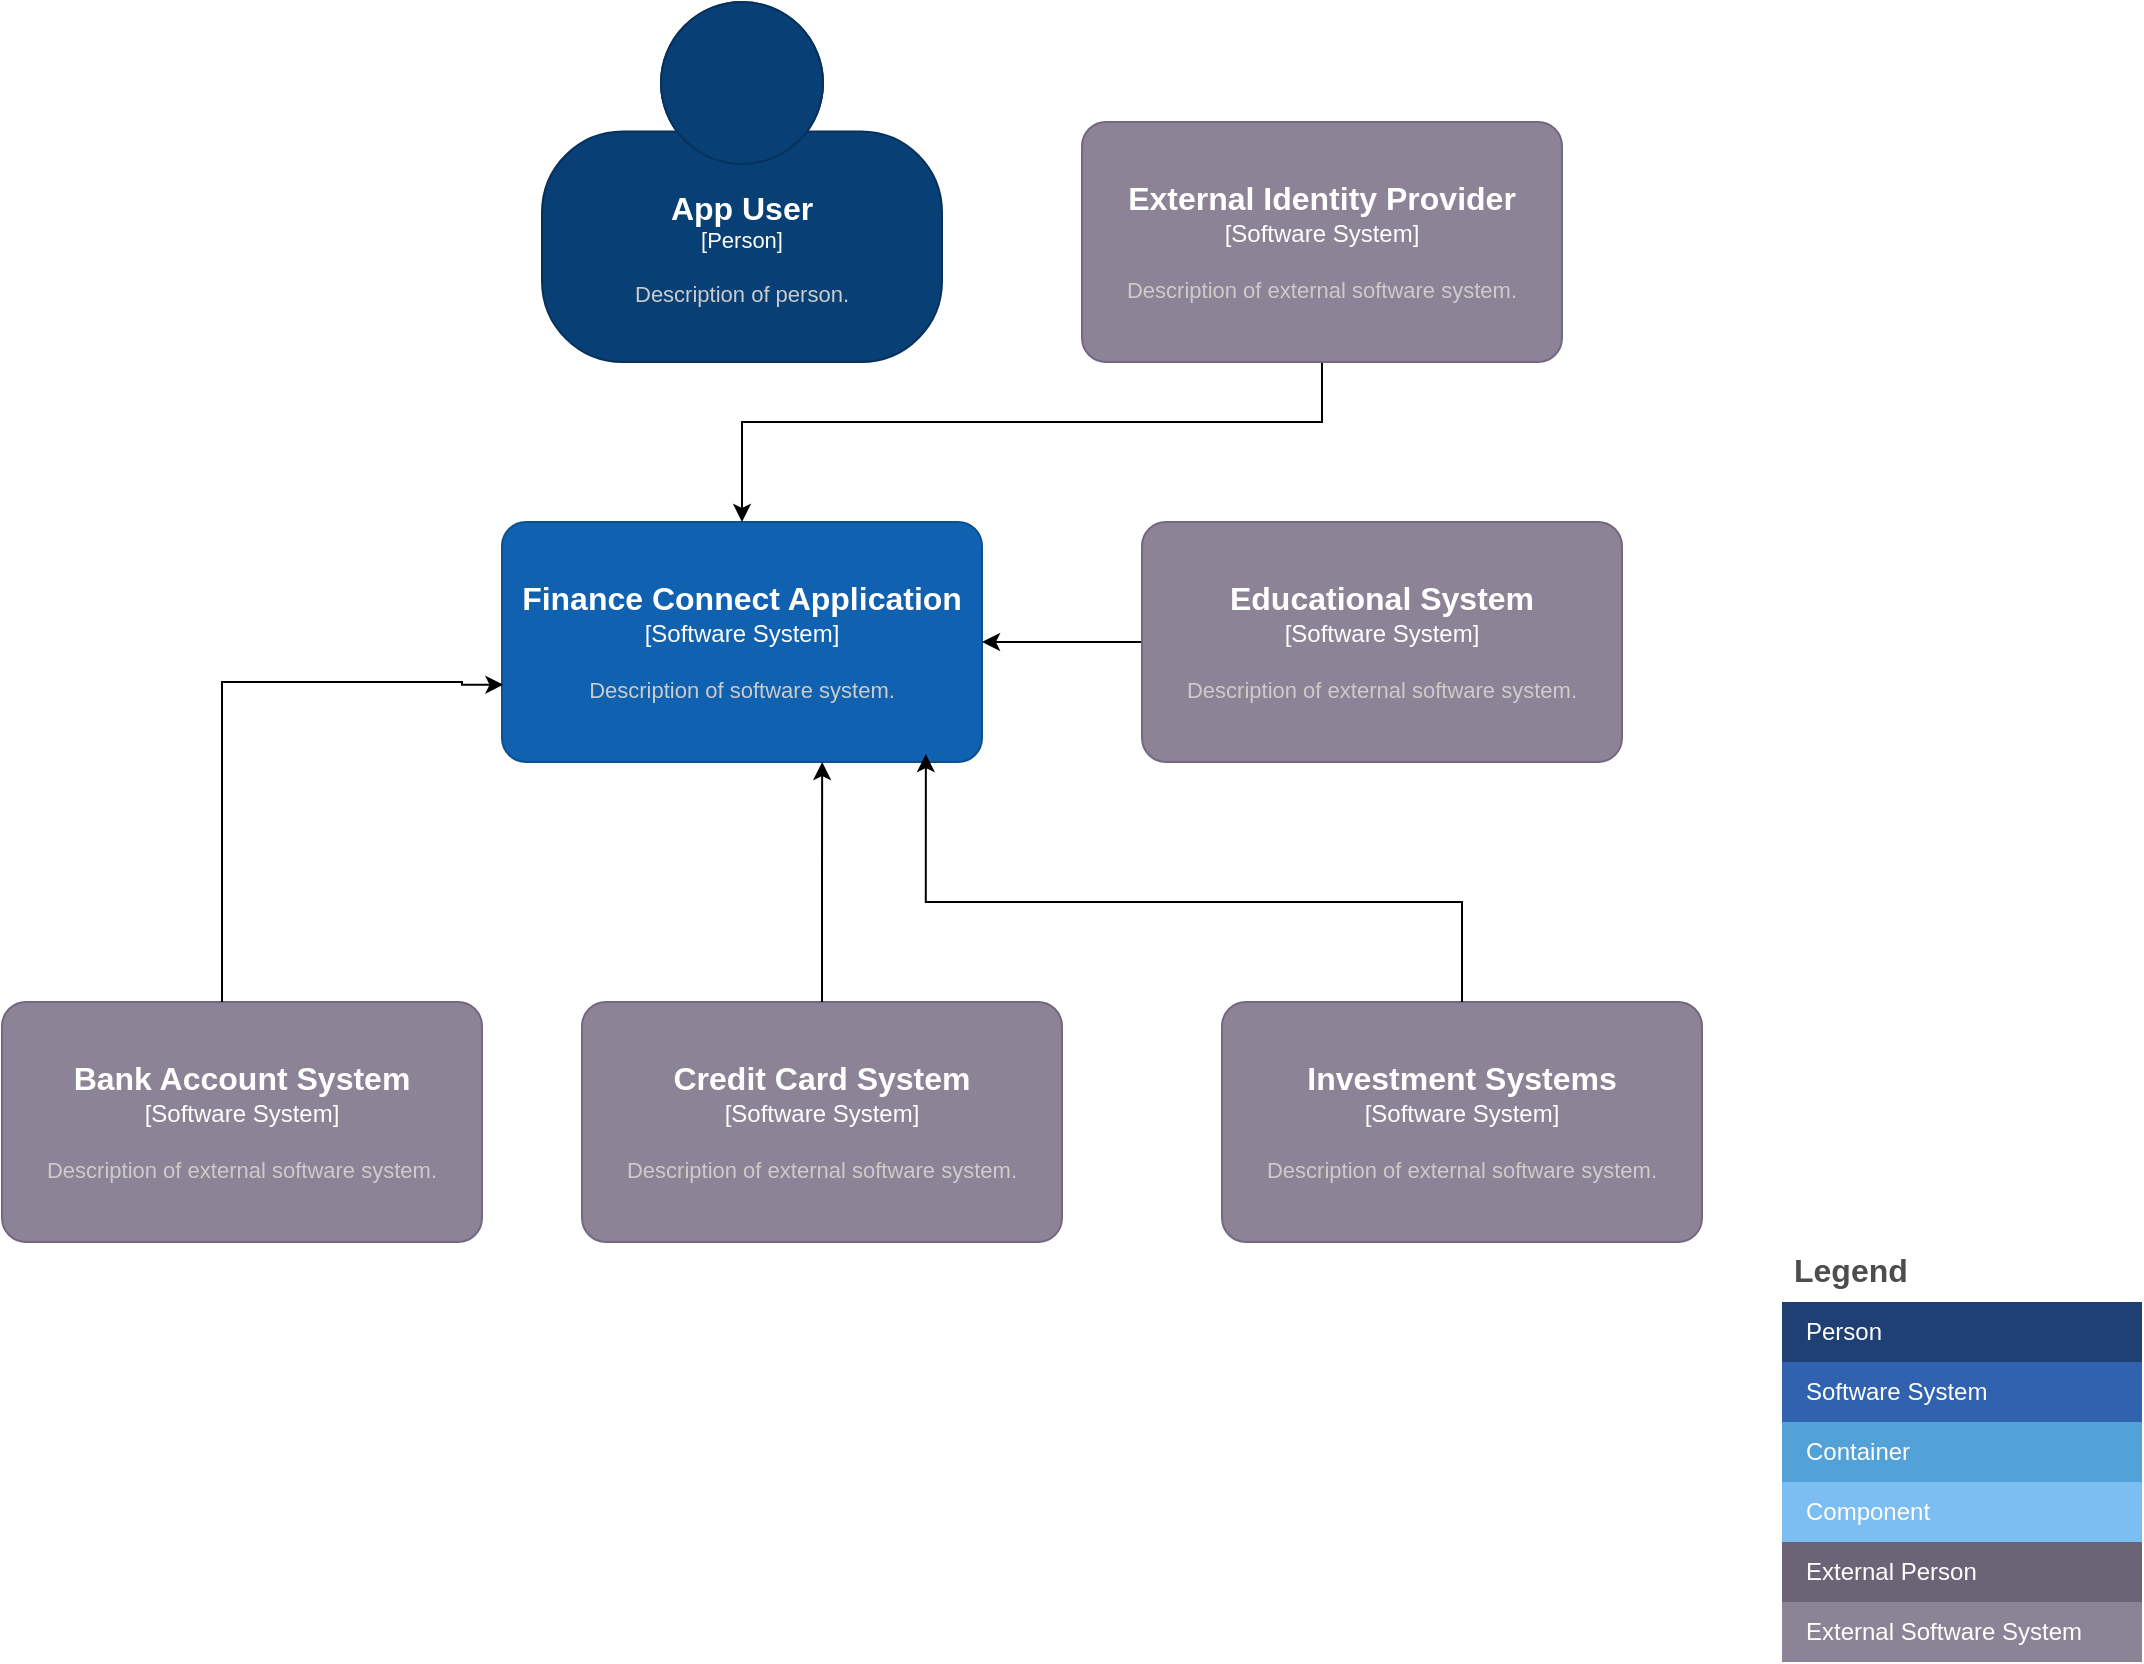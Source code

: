 <mxfile version="24.7.17" pages="4">
  <diagram name="Level-1-Context" id="-VA0L6b3SKNhqA8gMHp_">
    <mxGraphModel dx="2074" dy="1132" grid="1" gridSize="10" guides="1" tooltips="1" connect="1" arrows="1" fold="1" page="1" pageScale="1" pageWidth="1100" pageHeight="850" math="0" shadow="0">
      <root>
        <mxCell id="0" />
        <mxCell id="1" parent="0" />
        <object placeholders="1" c4Name="App User" c4Type="Person" c4Description="Description of person." label="&lt;font style=&quot;font-size: 16px&quot;&gt;&lt;b&gt;%c4Name%&lt;/b&gt;&lt;/font&gt;&lt;div&gt;[%c4Type%]&lt;/div&gt;&lt;br&gt;&lt;div&gt;&lt;font style=&quot;font-size: 11px&quot;&gt;&lt;font color=&quot;#cccccc&quot;&gt;%c4Description%&lt;/font&gt;&lt;/div&gt;" id="l0CQu5_9e8aFkVqGDc4R-1">
          <mxCell style="html=1;fontSize=11;dashed=0;whiteSpace=wrap;fillColor=#083F75;strokeColor=#06315C;fontColor=#ffffff;shape=mxgraph.c4.person2;align=center;metaEdit=1;points=[[0.5,0,0],[1,0.5,0],[1,0.75,0],[0.75,1,0],[0.5,1,0],[0.25,1,0],[0,0.75,0],[0,0.5,0]];resizable=0;" parent="1" vertex="1">
            <mxGeometry x="290" y="10" width="200" height="180" as="geometry" />
          </mxCell>
        </object>
        <object placeholders="1" c4Name="Bank Account System" c4Type="Software System" c4Description="Description of external software system." label="&lt;font style=&quot;font-size: 16px&quot;&gt;&lt;b&gt;%c4Name%&lt;/b&gt;&lt;/font&gt;&lt;div&gt;[%c4Type%]&lt;/div&gt;&lt;br&gt;&lt;div&gt;&lt;font style=&quot;font-size: 11px&quot;&gt;&lt;font color=&quot;#cccccc&quot;&gt;%c4Description%&lt;/font&gt;&lt;/div&gt;" id="l0CQu5_9e8aFkVqGDc4R-2">
          <mxCell style="rounded=1;whiteSpace=wrap;html=1;labelBackgroundColor=none;fillColor=#8C8496;fontColor=#ffffff;align=center;arcSize=10;strokeColor=#736782;metaEdit=1;resizable=0;points=[[0.25,0,0],[0.5,0,0],[0.75,0,0],[1,0.25,0],[1,0.5,0],[1,0.75,0],[0.75,1,0],[0.5,1,0],[0.25,1,0],[0,0.75,0],[0,0.5,0],[0,0.25,0]];" parent="1" vertex="1">
            <mxGeometry x="20" y="510" width="240" height="120" as="geometry" />
          </mxCell>
        </object>
        <object placeholders="1" c4Name="Credit Card System" c4Type="Software System" c4Description="Description of external software system." label="&lt;font style=&quot;font-size: 16px&quot;&gt;&lt;b&gt;%c4Name%&lt;/b&gt;&lt;/font&gt;&lt;div&gt;[%c4Type%]&lt;/div&gt;&lt;br&gt;&lt;div&gt;&lt;font style=&quot;font-size: 11px&quot;&gt;&lt;font color=&quot;#cccccc&quot;&gt;%c4Description%&lt;/font&gt;&lt;/div&gt;" id="l0CQu5_9e8aFkVqGDc4R-3">
          <mxCell style="rounded=1;whiteSpace=wrap;html=1;labelBackgroundColor=none;fillColor=#8C8496;fontColor=#ffffff;align=center;arcSize=10;strokeColor=#736782;metaEdit=1;resizable=0;points=[[0.25,0,0],[0.5,0,0],[0.75,0,0],[1,0.25,0],[1,0.5,0],[1,0.75,0],[0.75,1,0],[0.5,1,0],[0.25,1,0],[0,0.75,0],[0,0.5,0],[0,0.25,0]];" parent="1" vertex="1">
            <mxGeometry x="310" y="510" width="240" height="120" as="geometry" />
          </mxCell>
        </object>
        <object placeholders="1" c4Name="Investment Systems" c4Type="Software System" c4Description="Description of external software system." label="&lt;font style=&quot;font-size: 16px&quot;&gt;&lt;b&gt;%c4Name%&lt;/b&gt;&lt;/font&gt;&lt;div&gt;[%c4Type%]&lt;/div&gt;&lt;br&gt;&lt;div&gt;&lt;font style=&quot;font-size: 11px&quot;&gt;&lt;font color=&quot;#cccccc&quot;&gt;%c4Description%&lt;/font&gt;&lt;/div&gt;" id="l0CQu5_9e8aFkVqGDc4R-4">
          <mxCell style="rounded=1;whiteSpace=wrap;html=1;labelBackgroundColor=none;fillColor=#8C8496;fontColor=#ffffff;align=center;arcSize=10;strokeColor=#736782;metaEdit=1;resizable=0;points=[[0.25,0,0],[0.5,0,0],[0.75,0,0],[1,0.25,0],[1,0.5,0],[1,0.75,0],[0.75,1,0],[0.5,1,0],[0.25,1,0],[0,0.75,0],[0,0.5,0],[0,0.25,0]];" parent="1" vertex="1">
            <mxGeometry x="630" y="510" width="240" height="120" as="geometry" />
          </mxCell>
        </object>
        <object placeholders="1" c4Name="Finance Connect Application" c4Type="Software System" c4Description="Description of software system." label="&lt;font style=&quot;font-size: 16px&quot;&gt;&lt;b&gt;%c4Name%&lt;/b&gt;&lt;/font&gt;&lt;div&gt;[%c4Type%]&lt;/div&gt;&lt;br&gt;&lt;div&gt;&lt;font style=&quot;font-size: 11px&quot;&gt;&lt;font color=&quot;#cccccc&quot;&gt;%c4Description%&lt;/font&gt;&lt;/div&gt;" id="l0CQu5_9e8aFkVqGDc4R-5">
          <mxCell style="rounded=1;whiteSpace=wrap;html=1;labelBackgroundColor=none;fillColor=#1061B0;fontColor=#ffffff;align=center;arcSize=10;strokeColor=#0D5091;metaEdit=1;resizable=0;points=[[0.25,0,0],[0.5,0,0],[0.75,0,0],[1,0.25,0],[1,0.5,0],[1,0.75,0],[0.75,1,0],[0.5,1,0],[0.25,1,0],[0,0.75,0],[0,0.5,0],[0,0.25,0]];" parent="1" vertex="1">
            <mxGeometry x="270" y="270" width="240" height="120" as="geometry" />
          </mxCell>
        </object>
        <mxCell id="l0CQu5_9e8aFkVqGDc4R-6" style="edgeStyle=orthogonalEdgeStyle;rounded=0;orthogonalLoop=1;jettySize=auto;html=1;" parent="1" source="l0CQu5_9e8aFkVqGDc4R-7" target="l0CQu5_9e8aFkVqGDc4R-5" edge="1">
          <mxGeometry relative="1" as="geometry" />
        </mxCell>
        <object placeholders="1" c4Name="Educational System" c4Type="Software System" c4Description="Description of external software system." label="&lt;font style=&quot;font-size: 16px&quot;&gt;&lt;b&gt;%c4Name%&lt;/b&gt;&lt;/font&gt;&lt;div&gt;[%c4Type%]&lt;/div&gt;&lt;br&gt;&lt;div&gt;&lt;font style=&quot;font-size: 11px&quot;&gt;&lt;font color=&quot;#cccccc&quot;&gt;%c4Description%&lt;/font&gt;&lt;/div&gt;" id="l0CQu5_9e8aFkVqGDc4R-7">
          <mxCell style="rounded=1;whiteSpace=wrap;html=1;labelBackgroundColor=none;fillColor=#8C8496;fontColor=#ffffff;align=center;arcSize=10;strokeColor=#736782;metaEdit=1;resizable=0;points=[[0.25,0,0],[0.5,0,0],[0.75,0,0],[1,0.25,0],[1,0.5,0],[1,0.75,0],[0.75,1,0],[0.5,1,0],[0.25,1,0],[0,0.75,0],[0,0.5,0],[0,0.25,0]];" parent="1" vertex="1">
            <mxGeometry x="590" y="270" width="240" height="120" as="geometry" />
          </mxCell>
        </object>
        <mxCell id="l0CQu5_9e8aFkVqGDc4R-8" style="edgeStyle=orthogonalEdgeStyle;rounded=0;orthogonalLoop=1;jettySize=auto;html=1;entryX=0.667;entryY=1;entryDx=0;entryDy=0;entryPerimeter=0;" parent="1" source="l0CQu5_9e8aFkVqGDc4R-3" target="l0CQu5_9e8aFkVqGDc4R-5" edge="1">
          <mxGeometry relative="1" as="geometry" />
        </mxCell>
        <mxCell id="l0CQu5_9e8aFkVqGDc4R-9" style="edgeStyle=orthogonalEdgeStyle;rounded=0;orthogonalLoop=1;jettySize=auto;html=1;entryX=0.883;entryY=0.967;entryDx=0;entryDy=0;entryPerimeter=0;" parent="1" source="l0CQu5_9e8aFkVqGDc4R-4" target="l0CQu5_9e8aFkVqGDc4R-5" edge="1">
          <mxGeometry relative="1" as="geometry">
            <Array as="points">
              <mxPoint x="750" y="460" />
              <mxPoint x="482" y="460" />
            </Array>
          </mxGeometry>
        </mxCell>
        <mxCell id="l0CQu5_9e8aFkVqGDc4R-10" style="edgeStyle=orthogonalEdgeStyle;rounded=0;orthogonalLoop=1;jettySize=auto;html=1;entryX=0.003;entryY=0.678;entryDx=0;entryDy=0;entryPerimeter=0;" parent="1" source="l0CQu5_9e8aFkVqGDc4R-2" target="l0CQu5_9e8aFkVqGDc4R-5" edge="1">
          <mxGeometry relative="1" as="geometry">
            <Array as="points">
              <mxPoint x="130" y="350" />
              <mxPoint x="250" y="350" />
              <mxPoint x="250" y="351" />
            </Array>
          </mxGeometry>
        </mxCell>
        <mxCell id="Kafms1assQRJc9bKSkaW-1" value="Legend" style="shape=table;startSize=30;container=1;collapsible=0;childLayout=tableLayout;fontSize=16;align=left;verticalAlign=top;fillColor=none;strokeColor=none;fontColor=#4D4D4D;fontStyle=1;spacingLeft=6;spacing=0;resizable=0;" parent="1" vertex="1">
          <mxGeometry x="910" y="630" width="180" height="210" as="geometry" />
        </mxCell>
        <mxCell id="Kafms1assQRJc9bKSkaW-2" value="" style="shape=tableRow;horizontal=0;startSize=0;swimlaneHead=0;swimlaneBody=0;strokeColor=inherit;top=0;left=0;bottom=0;right=0;collapsible=0;dropTarget=0;fillColor=none;points=[[0,0.5],[1,0.5]];portConstraint=eastwest;fontSize=12;" parent="Kafms1assQRJc9bKSkaW-1" vertex="1">
          <mxGeometry y="30" width="180" height="30" as="geometry" />
        </mxCell>
        <mxCell id="Kafms1assQRJc9bKSkaW-3" value="Person" style="shape=partialRectangle;html=1;whiteSpace=wrap;connectable=0;strokeColor=inherit;overflow=hidden;fillColor=#1E4074;top=0;left=0;bottom=0;right=0;pointerEvents=1;fontSize=12;align=left;fontColor=#FFFFFF;gradientColor=none;spacingLeft=10;spacingRight=4;" parent="Kafms1assQRJc9bKSkaW-2" vertex="1">
          <mxGeometry width="180" height="30" as="geometry">
            <mxRectangle width="180" height="30" as="alternateBounds" />
          </mxGeometry>
        </mxCell>
        <mxCell id="Kafms1assQRJc9bKSkaW-4" value="" style="shape=tableRow;horizontal=0;startSize=0;swimlaneHead=0;swimlaneBody=0;strokeColor=inherit;top=0;left=0;bottom=0;right=0;collapsible=0;dropTarget=0;fillColor=none;points=[[0,0.5],[1,0.5]];portConstraint=eastwest;fontSize=12;" parent="Kafms1assQRJc9bKSkaW-1" vertex="1">
          <mxGeometry y="60" width="180" height="30" as="geometry" />
        </mxCell>
        <mxCell id="Kafms1assQRJc9bKSkaW-5" value="Software System" style="shape=partialRectangle;html=1;whiteSpace=wrap;connectable=0;strokeColor=inherit;overflow=hidden;fillColor=#3162AF;top=0;left=0;bottom=0;right=0;pointerEvents=1;fontSize=12;align=left;fontColor=#FFFFFF;gradientColor=none;spacingLeft=10;spacingRight=4;" parent="Kafms1assQRJc9bKSkaW-4" vertex="1">
          <mxGeometry width="180" height="30" as="geometry">
            <mxRectangle width="180" height="30" as="alternateBounds" />
          </mxGeometry>
        </mxCell>
        <mxCell id="Kafms1assQRJc9bKSkaW-6" value="" style="shape=tableRow;horizontal=0;startSize=0;swimlaneHead=0;swimlaneBody=0;strokeColor=inherit;top=0;left=0;bottom=0;right=0;collapsible=0;dropTarget=0;fillColor=none;points=[[0,0.5],[1,0.5]];portConstraint=eastwest;fontSize=12;" parent="Kafms1assQRJc9bKSkaW-1" vertex="1">
          <mxGeometry y="90" width="180" height="30" as="geometry" />
        </mxCell>
        <mxCell id="Kafms1assQRJc9bKSkaW-7" value="Container" style="shape=partialRectangle;html=1;whiteSpace=wrap;connectable=0;strokeColor=inherit;overflow=hidden;fillColor=#52a2d8;top=0;left=0;bottom=0;right=0;pointerEvents=1;fontSize=12;align=left;fontColor=#FFFFFF;gradientColor=none;spacingLeft=10;spacingRight=4;" parent="Kafms1assQRJc9bKSkaW-6" vertex="1">
          <mxGeometry width="180" height="30" as="geometry">
            <mxRectangle width="180" height="30" as="alternateBounds" />
          </mxGeometry>
        </mxCell>
        <mxCell id="Kafms1assQRJc9bKSkaW-8" value="" style="shape=tableRow;horizontal=0;startSize=0;swimlaneHead=0;swimlaneBody=0;strokeColor=inherit;top=0;left=0;bottom=0;right=0;collapsible=0;dropTarget=0;fillColor=none;points=[[0,0.5],[1,0.5]];portConstraint=eastwest;fontSize=12;" parent="Kafms1assQRJc9bKSkaW-1" vertex="1">
          <mxGeometry y="120" width="180" height="30" as="geometry" />
        </mxCell>
        <mxCell id="Kafms1assQRJc9bKSkaW-9" value="Component" style="shape=partialRectangle;html=1;whiteSpace=wrap;connectable=0;strokeColor=inherit;overflow=hidden;fillColor=#7dbef2;top=0;left=0;bottom=0;right=0;pointerEvents=1;fontSize=12;align=left;fontColor=#FFFFFF;gradientColor=none;spacingLeft=10;spacingRight=4;" parent="Kafms1assQRJc9bKSkaW-8" vertex="1">
          <mxGeometry width="180" height="30" as="geometry">
            <mxRectangle width="180" height="30" as="alternateBounds" />
          </mxGeometry>
        </mxCell>
        <mxCell id="Kafms1assQRJc9bKSkaW-10" value="" style="shape=tableRow;horizontal=0;startSize=0;swimlaneHead=0;swimlaneBody=0;strokeColor=inherit;top=0;left=0;bottom=0;right=0;collapsible=0;dropTarget=0;fillColor=none;points=[[0,0.5],[1,0.5]];portConstraint=eastwest;fontSize=12;" parent="Kafms1assQRJc9bKSkaW-1" vertex="1">
          <mxGeometry y="150" width="180" height="30" as="geometry" />
        </mxCell>
        <mxCell id="Kafms1assQRJc9bKSkaW-11" value="External Person" style="shape=partialRectangle;html=1;whiteSpace=wrap;connectable=0;strokeColor=inherit;overflow=hidden;fillColor=#6b6477;top=0;left=0;bottom=0;right=0;pointerEvents=1;fontSize=12;align=left;fontColor=#FFFFFF;gradientColor=none;spacingLeft=10;spacingRight=4;" parent="Kafms1assQRJc9bKSkaW-10" vertex="1">
          <mxGeometry width="180" height="30" as="geometry">
            <mxRectangle width="180" height="30" as="alternateBounds" />
          </mxGeometry>
        </mxCell>
        <mxCell id="Kafms1assQRJc9bKSkaW-12" value="" style="shape=tableRow;horizontal=0;startSize=0;swimlaneHead=0;swimlaneBody=0;strokeColor=inherit;top=0;left=0;bottom=0;right=0;collapsible=0;dropTarget=0;fillColor=none;points=[[0,0.5],[1,0.5]];portConstraint=eastwest;fontSize=12;" parent="Kafms1assQRJc9bKSkaW-1" vertex="1">
          <mxGeometry y="180" width="180" height="30" as="geometry" />
        </mxCell>
        <mxCell id="Kafms1assQRJc9bKSkaW-13" value="External Software System" style="shape=partialRectangle;html=1;whiteSpace=wrap;connectable=0;strokeColor=inherit;overflow=hidden;fillColor=#8b8496;top=0;left=0;bottom=0;right=0;pointerEvents=1;fontSize=12;align=left;fontColor=#FFFFFF;gradientColor=none;spacingLeft=10;spacingRight=4;" parent="Kafms1assQRJc9bKSkaW-12" vertex="1">
          <mxGeometry width="180" height="30" as="geometry">
            <mxRectangle width="180" height="30" as="alternateBounds" />
          </mxGeometry>
        </mxCell>
        <mxCell id="B2QO8GNUNJ8kbI-hJokk-2" style="edgeStyle=orthogonalEdgeStyle;rounded=0;orthogonalLoop=1;jettySize=auto;html=1;" parent="1" source="B2QO8GNUNJ8kbI-hJokk-1" target="l0CQu5_9e8aFkVqGDc4R-5" edge="1">
          <mxGeometry relative="1" as="geometry">
            <Array as="points">
              <mxPoint x="680" y="220" />
              <mxPoint x="390" y="220" />
            </Array>
          </mxGeometry>
        </mxCell>
        <object placeholders="1" c4Name="External Identity Provider" c4Type="Software System" c4Description="Description of external software system." label="&lt;font style=&quot;font-size: 16px&quot;&gt;&lt;b&gt;%c4Name%&lt;/b&gt;&lt;/font&gt;&lt;div&gt;[%c4Type%]&lt;/div&gt;&lt;br&gt;&lt;div&gt;&lt;font style=&quot;font-size: 11px&quot;&gt;&lt;font color=&quot;#cccccc&quot;&gt;%c4Description%&lt;/font&gt;&lt;/div&gt;" id="B2QO8GNUNJ8kbI-hJokk-1">
          <mxCell style="rounded=1;whiteSpace=wrap;html=1;labelBackgroundColor=none;fillColor=#8C8496;fontColor=#ffffff;align=center;arcSize=10;strokeColor=#736782;metaEdit=1;resizable=0;points=[[0.25,0,0],[0.5,0,0],[0.75,0,0],[1,0.25,0],[1,0.5,0],[1,0.75,0],[0.75,1,0],[0.5,1,0],[0.25,1,0],[0,0.75,0],[0,0.5,0],[0,0.25,0]];" parent="1" vertex="1">
            <mxGeometry x="560" y="70" width="240" height="120" as="geometry" />
          </mxCell>
        </object>
      </root>
    </mxGraphModel>
  </diagram>
  <diagram name="Level 2 - Container" id="XGc4w30glc246k41ZtcZ">
    <mxGraphModel dx="2074" dy="1982" grid="1" gridSize="10" guides="1" tooltips="1" connect="1" arrows="1" fold="1" page="1" pageScale="1" pageWidth="1100" pageHeight="850" math="0" shadow="0">
      <root>
        <mxCell id="0" />
        <mxCell id="1" parent="0" />
        <object placeholders="1" c4Name="App User" c4Type="Person" c4Description="Description of person." label="&lt;font style=&quot;font-size: 16px&quot;&gt;&lt;b&gt;%c4Name%&lt;/b&gt;&lt;/font&gt;&lt;div&gt;[%c4Type%]&lt;/div&gt;&lt;br&gt;&lt;div&gt;&lt;font style=&quot;font-size: 11px&quot;&gt;&lt;font color=&quot;#cccccc&quot;&gt;%c4Description%&lt;/font&gt;&lt;/div&gt;" id="Jr9xIbGBfe27fNFSanPD-1">
          <mxCell style="html=1;fontSize=11;dashed=0;whiteSpace=wrap;fillColor=#083F75;strokeColor=#06315C;fontColor=#ffffff;shape=mxgraph.c4.person2;align=center;metaEdit=1;points=[[0.5,0,0],[1,0.5,0],[1,0.75,0],[0.75,1,0],[0.5,1,0],[0.25,1,0],[0,0.75,0],[0,0.5,0]];resizable=0;" parent="1" vertex="1">
            <mxGeometry x="370" y="-410" width="200" height="180" as="geometry" />
          </mxCell>
        </object>
        <object placeholders="1" c4Name="Bank Account System" c4Type="Software System" c4Description="Description of external software system." label="&lt;font style=&quot;font-size: 16px&quot;&gt;&lt;b&gt;%c4Name%&lt;/b&gt;&lt;/font&gt;&lt;div&gt;[%c4Type%]&lt;/div&gt;&lt;br&gt;&lt;div&gt;&lt;font style=&quot;font-size: 11px&quot;&gt;&lt;font color=&quot;#cccccc&quot;&gt;%c4Description%&lt;/font&gt;&lt;/div&gt;" id="Jr9xIbGBfe27fNFSanPD-2">
          <mxCell style="rounded=1;whiteSpace=wrap;html=1;labelBackgroundColor=none;fillColor=#8C8496;fontColor=#ffffff;align=center;arcSize=10;strokeColor=#736782;metaEdit=1;resizable=0;points=[[0.25,0,0],[0.5,0,0],[0.75,0,0],[1,0.25,0],[1,0.5,0],[1,0.75,0],[0.75,1,0],[0.5,1,0],[0.25,1,0],[0,0.75,0],[0,0.5,0],[0,0.25,0]];" parent="1" vertex="1">
            <mxGeometry x="50" y="1020" width="240" height="120" as="geometry" />
          </mxCell>
        </object>
        <object placeholders="1" c4Name="Credit Card System" c4Type="Software System" c4Description="Description of external software system." label="&lt;font style=&quot;font-size: 16px&quot;&gt;&lt;b&gt;%c4Name%&lt;/b&gt;&lt;/font&gt;&lt;div&gt;[%c4Type%]&lt;/div&gt;&lt;br&gt;&lt;div&gt;&lt;font style=&quot;font-size: 11px&quot;&gt;&lt;font color=&quot;#cccccc&quot;&gt;%c4Description%&lt;/font&gt;&lt;/div&gt;" id="Jr9xIbGBfe27fNFSanPD-3">
          <mxCell style="rounded=1;whiteSpace=wrap;html=1;labelBackgroundColor=none;fillColor=#8C8496;fontColor=#ffffff;align=center;arcSize=10;strokeColor=#736782;metaEdit=1;resizable=0;points=[[0.25,0,0],[0.5,0,0],[0.75,0,0],[1,0.25,0],[1,0.5,0],[1,0.75,0],[0.75,1,0],[0.5,1,0],[0.25,1,0],[0,0.75,0],[0,0.5,0],[0,0.25,0]];" parent="1" vertex="1">
            <mxGeometry x="420" y="1020" width="240" height="120" as="geometry" />
          </mxCell>
        </object>
        <object placeholders="1" c4Name="Investment Systems" c4Type="Software System" c4Description="Description of external software system." label="&lt;font style=&quot;font-size: 16px&quot;&gt;&lt;b&gt;%c4Name%&lt;/b&gt;&lt;/font&gt;&lt;div&gt;[%c4Type%]&lt;/div&gt;&lt;br&gt;&lt;div&gt;&lt;font style=&quot;font-size: 11px&quot;&gt;&lt;font color=&quot;#cccccc&quot;&gt;%c4Description%&lt;/font&gt;&lt;/div&gt;" id="Jr9xIbGBfe27fNFSanPD-4">
          <mxCell style="rounded=1;whiteSpace=wrap;html=1;labelBackgroundColor=none;fillColor=#8C8496;fontColor=#ffffff;align=center;arcSize=10;strokeColor=#736782;metaEdit=1;resizable=0;points=[[0.25,0,0],[0.5,0,0],[0.75,0,0],[1,0.25,0],[1,0.5,0],[1,0.75,0],[0.75,1,0],[0.5,1,0],[0.25,1,0],[0,0.75,0],[0,0.5,0],[0,0.25,0]];" parent="1" vertex="1">
            <mxGeometry x="720" y="1010" width="240" height="120" as="geometry" />
          </mxCell>
        </object>
        <mxCell id="Jr9xIbGBfe27fNFSanPD-6" style="edgeStyle=orthogonalEdgeStyle;rounded=0;orthogonalLoop=1;jettySize=auto;html=1;" parent="1" source="Jr9xIbGBfe27fNFSanPD-2" target="uzPHuEORSxnFyaT1sqJa-2" edge="1">
          <mxGeometry relative="1" as="geometry">
            <Array as="points">
              <mxPoint x="170" y="970" />
              <mxPoint x="40" y="970" />
              <mxPoint x="40" y="125" />
            </Array>
            <mxPoint x="340" y="810" as="targetPoint" />
          </mxGeometry>
        </mxCell>
        <mxCell id="cCE_CywckwNHfNZJPCW_-4" style="edgeStyle=orthogonalEdgeStyle;rounded=0;orthogonalLoop=1;jettySize=auto;html=1;" parent="1" source="Jr9xIbGBfe27fNFSanPD-7" target="3At05utuR8dSndY3iQuO-3" edge="1">
          <mxGeometry relative="1" as="geometry">
            <Array as="points">
              <mxPoint x="1220" y="580" />
              <mxPoint x="1220" y="580" />
            </Array>
          </mxGeometry>
        </mxCell>
        <object placeholders="1" c4Name="External Content Provider" c4Type="Software System" c4Description="Description of external software system." label="&lt;font style=&quot;font-size: 16px&quot;&gt;&lt;b&gt;%c4Name%&lt;/b&gt;&lt;/font&gt;&lt;div&gt;[%c4Type%]&lt;/div&gt;&lt;br&gt;&lt;div&gt;&lt;font style=&quot;font-size: 11px&quot;&gt;&lt;font color=&quot;#cccccc&quot;&gt;%c4Description%&lt;/font&gt;&lt;/div&gt;" id="Jr9xIbGBfe27fNFSanPD-7">
          <mxCell style="rounded=1;whiteSpace=wrap;html=1;labelBackgroundColor=none;fillColor=#8C8496;fontColor=#ffffff;align=center;arcSize=10;strokeColor=#736782;metaEdit=1;resizable=0;points=[[0.25,0,0],[0.5,0,0],[0.75,0,0],[1,0.25,0],[1,0.5,0],[1,0.75,0],[0.75,1,0],[0.5,1,0],[0.25,1,0],[0,0.75,0],[0,0.5,0],[0,0.25,0]];" parent="1" vertex="1">
            <mxGeometry x="1250" y="540" width="240" height="120" as="geometry" />
          </mxCell>
        </object>
        <object placeholders="1" c4Name="Finance Connect App" c4Type="SystemScopeBoundary" c4Application="Context" label="&lt;font style=&quot;font-size: 16px&quot;&gt;&lt;b&gt;&lt;div style=&quot;text-align: left&quot;&gt;%c4Name%&lt;/div&gt;&lt;/b&gt;&lt;/font&gt;&lt;div style=&quot;text-align: left&quot;&gt;[%c4Application%]&lt;/div&gt;" id="Jr9xIbGBfe27fNFSanPD-9">
          <mxCell style="rounded=1;fontSize=11;whiteSpace=wrap;html=1;dashed=1;arcSize=20;fillColor=none;strokeColor=#666666;fontColor=#333333;labelBackgroundColor=none;align=left;verticalAlign=bottom;labelBorderColor=none;spacingTop=0;spacing=10;dashPattern=8 4;metaEdit=1;rotatable=0;perimeter=rectanglePerimeter;noLabel=0;labelPadding=0;allowArrows=0;connectable=0;expand=0;recursiveResize=0;editable=1;pointerEvents=0;absoluteArcSize=1;points=[[0.25,0,0],[0.5,0,0],[0.75,0,0],[1,0.25,0],[1,0.5,0],[1,0.75,0],[0.75,1,0],[0.5,1,0],[0.25,1,0],[0,0.75,0],[0,0.5,0],[0,0.25,0]];" parent="1" vertex="1">
            <mxGeometry x="110" y="-220" width="930" height="940" as="geometry" />
          </mxCell>
        </object>
        <object placeholders="1" c4Name="Transaction" c4Type="User" c4Technology="e.g. SpringBoot, ElasticSearch, etc." c4Description="Gets Daily transactions from Banks, CC provider and Investment" label="&lt;font style=&quot;font-size: 16px&quot;&gt;&lt;b&gt;%c4Name%&lt;/b&gt;&lt;/font&gt;&lt;div&gt;[%c4Type%: %c4Technology%]&lt;/div&gt;&lt;br&gt;&lt;div&gt;&lt;font style=&quot;font-size: 11px&quot;&gt;&lt;font color=&quot;#E6E6E6&quot;&gt;%c4Description%&lt;/font&gt;&lt;/div&gt;" id="3At05utuR8dSndY3iQuO-1">
          <mxCell style="rounded=1;whiteSpace=wrap;html=1;fontSize=11;labelBackgroundColor=none;fillColor=#23A2D9;fontColor=#ffffff;align=center;arcSize=10;strokeColor=#0E7DAD;metaEdit=1;resizable=0;points=[[0.25,0,0],[0.5,0,0],[0.75,0,0],[1,0.25,0],[1,0.5,0],[1,0.75,0],[0.75,1,0],[0.5,1,0],[0.25,1,0],[0,0.75,0],[0,0.5,0],[0,0.25,0]];" parent="1" vertex="1">
            <mxGeometry x="230" y="550" width="240" height="120" as="geometry" />
          </mxCell>
        </object>
        <object placeholders="1" c4Name="Budgeting" c4Type="User" c4Technology="e.g. SpringBoot, ElasticSearch, etc." c4Description="Get the Budget and Anomalies" label="&lt;font style=&quot;font-size: 16px&quot;&gt;&lt;b&gt;%c4Name%&lt;/b&gt;&lt;/font&gt;&lt;div&gt;[%c4Type%: %c4Technology%]&lt;/div&gt;&lt;br&gt;&lt;div&gt;&lt;font style=&quot;font-size: 11px&quot;&gt;&lt;font color=&quot;#E6E6E6&quot;&gt;%c4Description%&lt;/font&gt;&lt;/div&gt;" id="3At05utuR8dSndY3iQuO-2">
          <mxCell style="rounded=1;whiteSpace=wrap;html=1;fontSize=11;labelBackgroundColor=none;fillColor=#23A2D9;fontColor=#ffffff;align=center;arcSize=10;strokeColor=#0E7DAD;metaEdit=1;resizable=0;points=[[0.25,0,0],[0.5,0,0],[0.75,0,0],[1,0.25,0],[1,0.5,0],[1,0.75,0],[0.75,1,0],[0.5,1,0],[0.25,1,0],[0,0.75,0],[0,0.5,0],[0,0.25,0]];" parent="1" vertex="1">
            <mxGeometry x="560" y="140" width="240" height="120" as="geometry" />
          </mxCell>
        </object>
        <object placeholders="1" c4Name="Educational Recommender Service" c4Type="User" c4Technology="e.g. SpringBoot, ElasticSearch, etc." c4Description="provide Educational video&#39;s &amp; tutorials " label="&lt;font style=&quot;font-size: 16px&quot;&gt;&lt;b&gt;%c4Name%&lt;/b&gt;&lt;/font&gt;&lt;div&gt;[%c4Type%: %c4Technology%]&lt;/div&gt;&lt;br&gt;&lt;div&gt;&lt;font style=&quot;font-size: 11px&quot;&gt;&lt;font color=&quot;#E6E6E6&quot;&gt;%c4Description%&lt;/font&gt;&lt;/div&gt;" id="3At05utuR8dSndY3iQuO-3">
          <mxCell style="rounded=1;whiteSpace=wrap;html=1;fontSize=11;labelBackgroundColor=none;fillColor=#23A2D9;fontColor=#ffffff;align=center;arcSize=10;strokeColor=#0E7DAD;metaEdit=1;resizable=0;points=[[0.25,0,0],[0.5,0,0],[0.75,0,0],[1,0.25,0],[1,0.5,0],[1,0.75,0],[0.75,1,0],[0.5,1,0],[0.25,1,0],[0,0.75,0],[0,0.5,0],[0,0.25,0]];" parent="1" vertex="1">
            <mxGeometry x="540" y="520" width="240" height="120" as="geometry" />
          </mxCell>
        </object>
        <object placeholders="1" c4Name="UserManagement" c4Type="ContainerScopeBoundary" c4Application="Container" label="&lt;font style=&quot;font-size: 16px&quot;&gt;&lt;b&gt;&lt;div style=&quot;text-align: left&quot;&gt;%c4Name%&lt;/div&gt;&lt;/b&gt;&lt;/font&gt;&lt;div style=&quot;text-align: left&quot;&gt;[%c4Application%]&lt;/div&gt;" id="uzPHuEORSxnFyaT1sqJa-1">
          <mxCell style="rounded=1;fontSize=11;whiteSpace=wrap;html=1;dashed=1;arcSize=20;fillColor=none;strokeColor=#666666;fontColor=#333333;labelBackgroundColor=none;align=left;verticalAlign=bottom;labelBorderColor=none;spacingTop=0;spacing=10;dashPattern=8 4;metaEdit=1;rotatable=0;perimeter=rectanglePerimeter;noLabel=0;labelPadding=0;allowArrows=0;connectable=0;expand=0;recursiveResize=0;editable=1;pointerEvents=0;absoluteArcSize=1;points=[[0.25,0,0],[0.5,0,0],[0.75,0,0],[1,0.25,0],[1,0.5,0],[1,0.75,0],[0.75,1,0],[0.5,1,0],[0.25,1,0],[0,0.75,0],[0,0.5,0],[0,0.25,0]];" parent="1" vertex="1">
            <mxGeometry x="120" y="20" width="390" height="400" as="geometry" />
          </mxCell>
        </object>
        <object placeholders="1" c4Name="UserManagement Service" c4Type="Container" c4Technology=".NetCore" c4Description="Description of microservice type container role/responsibility." label="&lt;font style=&quot;font-size: 16px&quot;&gt;&lt;b&gt;%c4Name%&lt;/b&gt;&lt;/font&gt;&lt;div&gt;[%c4Type%:&amp;nbsp;%c4Technology%]&lt;/div&gt;&lt;br&gt;&lt;div&gt;&lt;font style=&quot;font-size: 11px&quot;&gt;&lt;font color=&quot;#E6E6E6&quot;&gt;%c4Description%&lt;/font&gt;&lt;/div&gt;" id="uzPHuEORSxnFyaT1sqJa-2">
          <mxCell style="shape=hexagon;size=50;perimeter=hexagonPerimeter2;whiteSpace=wrap;html=1;fixedSize=1;rounded=1;labelBackgroundColor=none;fillColor=#23A2D9;fontSize=12;fontColor=#ffffff;align=center;strokeColor=#0E7DAD;metaEdit=1;points=[[0.5,0,0],[1,0.25,0],[1,0.5,0],[1,0.75,0],[0.5,1,0],[0,0.75,0],[0,0.5,0],[0,0.25,0]];resizable=0;arcSize=4;" parent="1" vertex="1">
            <mxGeometry x="280" y="40" width="200" height="170" as="geometry" />
          </mxCell>
        </object>
        <object placeholders="1" c4Name="UserManagement DB" c4Type="Container" c4Technology="PostgresSQL" c4Description="Description of storage type container role/responsibility." label="&lt;font style=&quot;font-size: 16px&quot;&gt;&lt;b&gt;%c4Name%&lt;/b&gt;&lt;/font&gt;&lt;div&gt;[%c4Type%:&amp;nbsp;%c4Technology%]&lt;/div&gt;&lt;br&gt;&lt;div&gt;&lt;font style=&quot;font-size: 11px&quot;&gt;&lt;font color=&quot;#E6E6E6&quot;&gt;%c4Description%&lt;/font&gt;&lt;/div&gt;" id="uzPHuEORSxnFyaT1sqJa-3">
          <mxCell style="shape=cylinder3;size=15;whiteSpace=wrap;html=1;boundedLbl=1;rounded=0;labelBackgroundColor=none;fillColor=#23A2D9;fontSize=12;fontColor=#ffffff;align=center;strokeColor=#0E7DAD;metaEdit=1;points=[[0.5,0,0],[1,0.25,0],[1,0.5,0],[1,0.75,0],[0.5,1,0],[0,0.75,0],[0,0.5,0],[0,0.25,0]];resizable=0;" parent="1" vertex="1">
            <mxGeometry x="250" y="260" width="240" height="120" as="geometry" />
          </mxCell>
        </object>
        <object placeholders="1" c4Type="Relationship" id="uzPHuEORSxnFyaT1sqJa-6">
          <mxCell style="endArrow=blockThin;html=1;fontSize=10;fontColor=#404040;strokeWidth=1;endFill=1;strokeColor=#828282;elbow=vertical;metaEdit=1;endSize=14;startSize=14;jumpStyle=arc;jumpSize=16;rounded=0;edgeStyle=orthogonalEdgeStyle;" parent="1" target="uzPHuEORSxnFyaT1sqJa-3" edge="1">
            <mxGeometry width="240" relative="1" as="geometry">
              <mxPoint x="380" y="210" as="sourcePoint" />
              <mxPoint x="1170" y="430" as="targetPoint" />
              <Array as="points">
                <mxPoint x="380" y="260" />
                <mxPoint x="380" y="260" />
              </Array>
            </mxGeometry>
          </mxCell>
        </object>
        <mxCell id="uzPHuEORSxnFyaT1sqJa-8" value="" style="endArrow=none;html=1;rounded=0;" parent="1" source="Jr9xIbGBfe27fNFSanPD-3" edge="1">
          <mxGeometry width="50" height="50" relative="1" as="geometry">
            <mxPoint x="510" y="650" as="sourcePoint" />
            <mxPoint x="170" y="970" as="targetPoint" />
            <Array as="points">
              <mxPoint x="540" y="970" />
            </Array>
          </mxGeometry>
        </mxCell>
        <mxCell id="uzPHuEORSxnFyaT1sqJa-9" value="" style="endArrow=none;html=1;rounded=0;exitX=0.5;exitY=0;exitDx=0;exitDy=0;exitPerimeter=0;" parent="1" source="Jr9xIbGBfe27fNFSanPD-4" edge="1">
          <mxGeometry width="50" height="50" relative="1" as="geometry">
            <mxPoint x="910" y="1020" as="sourcePoint" />
            <mxPoint x="540" y="970" as="targetPoint" />
            <Array as="points">
              <mxPoint x="840" y="970" />
            </Array>
          </mxGeometry>
        </mxCell>
        <mxCell id="uzPHuEORSxnFyaT1sqJa-11" value="Initial Connectivity and Auhtorisation taken acquire" style="text;html=1;align=center;verticalAlign=middle;whiteSpace=wrap;rounded=0;" parent="1" vertex="1">
          <mxGeometry x="330" y="930" width="190" height="30" as="geometry" />
        </mxCell>
        <mxCell id="uzPHuEORSxnFyaT1sqJa-12" value="Uses" style="text;html=1;align=center;verticalAlign=middle;whiteSpace=wrap;rounded=0;" parent="1" vertex="1">
          <mxGeometry x="370" y="220" width="60" height="30" as="geometry" />
        </mxCell>
        <mxCell id="iMB43lGlIuwOymEntQhp-2" style="edgeStyle=orthogonalEdgeStyle;rounded=0;orthogonalLoop=1;jettySize=auto;html=1;" parent="1" source="iMB43lGlIuwOymEntQhp-1" target="uzPHuEORSxnFyaT1sqJa-2" edge="1">
          <mxGeometry relative="1" as="geometry" />
        </mxCell>
        <object placeholders="1" c4Name="External Identity Provider" c4Type="Software System" c4Description="Description of external software system." label="&lt;font style=&quot;font-size: 16px&quot;&gt;&lt;b&gt;%c4Name%&lt;/b&gt;&lt;/font&gt;&lt;div&gt;[%c4Type%]&lt;/div&gt;&lt;br&gt;&lt;div&gt;&lt;font style=&quot;font-size: 11px&quot;&gt;&lt;font color=&quot;#cccccc&quot;&gt;%c4Description%&lt;/font&gt;&lt;/div&gt;" id="iMB43lGlIuwOymEntQhp-1">
          <mxCell style="rounded=1;whiteSpace=wrap;html=1;labelBackgroundColor=none;fillColor=#8C8496;fontColor=#ffffff;align=center;arcSize=10;strokeColor=#736782;metaEdit=1;resizable=0;points=[[0.25,0,0],[0.5,0,0],[0.75,0,0],[1,0.25,0],[1,0.5,0],[1,0.75,0],[0.75,1,0],[0.5,1,0],[0.25,1,0],[0,0.75,0],[0,0.5,0],[0,0.25,0]];" parent="1" vertex="1">
            <mxGeometry x="1130" y="65" width="240" height="120" as="geometry" />
          </mxCell>
        </object>
        <mxCell id="iMB43lGlIuwOymEntQhp-3" value="Authenticated &amp;amp; Authorized" style="text;html=1;align=center;verticalAlign=middle;whiteSpace=wrap;rounded=0;" parent="1" vertex="1">
          <mxGeometry x="940" y="80" width="60" height="30" as="geometry" />
        </mxCell>
        <object placeholders="1" c4Name="Web Application" c4Type="Container" c4Technology="e.g. JavaScript, Angular etc." c4Description="Description of web browser container role/responsibility." label="&lt;font style=&quot;font-size: 16px&quot;&gt;&lt;b&gt;%c4Name%&lt;/b&gt;&lt;/font&gt;&lt;div&gt;[%c4Type%:&amp;nbsp;%c4Technology%]&lt;/div&gt;&lt;br&gt;&lt;div&gt;&lt;font style=&quot;font-size: 11px&quot;&gt;&lt;font color=&quot;#E6E6E6&quot;&gt;%c4Description%&lt;/font&gt;&lt;/div&gt;" id="iMB43lGlIuwOymEntQhp-4">
          <mxCell style="shape=mxgraph.c4.webBrowserContainer2;whiteSpace=wrap;html=1;boundedLbl=1;rounded=0;labelBackgroundColor=none;strokeColor=#118ACD;fillColor=#23A2D9;strokeColor=#118ACD;strokeColor2=#0E7DAD;fontSize=12;fontColor=#ffffff;align=center;metaEdit=1;points=[[0.5,0,0],[1,0.25,0],[1,0.5,0],[1,0.75,0],[0.5,1,0],[0,0.75,0],[0,0.5,0],[0,0.25,0]];resizable=0;" parent="1" vertex="1">
            <mxGeometry x="370" y="-190" width="240" height="160" as="geometry" />
          </mxCell>
        </object>
      </root>
    </mxGraphModel>
  </diagram>
  <diagram name="level 3 - Components" id="neQVGqJFlCInSxFucCRF">
    <mxGraphModel dx="2074" dy="2832" grid="1" gridSize="10" guides="1" tooltips="1" connect="1" arrows="1" fold="1" page="1" pageScale="1" pageWidth="1100" pageHeight="850" math="0" shadow="0">
      <root>
        <mxCell id="0" />
        <mxCell id="1" parent="0" />
        <object placeholders="1" c4Name="App User" c4Type="Person" c4Description="Description of person." label="&lt;font style=&quot;font-size: 16px&quot;&gt;&lt;b&gt;%c4Name%&lt;/b&gt;&lt;/font&gt;&lt;div&gt;[%c4Type%]&lt;/div&gt;&lt;br&gt;&lt;div&gt;&lt;font style=&quot;font-size: 11px&quot;&gt;&lt;font color=&quot;#cccccc&quot;&gt;%c4Description%&lt;/font&gt;&lt;/div&gt;" id="rPVjmehLmupm-vFmQ3pi-1">
          <mxCell style="html=1;fontSize=11;dashed=0;whiteSpace=wrap;fillColor=#083F75;strokeColor=#06315C;fontColor=#ffffff;shape=mxgraph.c4.person2;align=center;metaEdit=1;points=[[0.5,0,0],[1,0.5,0],[1,0.75,0],[0.75,1,0],[0.5,1,0],[0.25,1,0],[0,0.75,0],[0,0.5,0]];resizable=0;" parent="1" vertex="1">
            <mxGeometry x="760" y="-990" width="200" height="180" as="geometry" />
          </mxCell>
        </object>
        <object placeholders="1" c4Name="Bank Account System" c4Type="Software System" c4Description="Description of external software system." label="&lt;font style=&quot;font-size: 16px&quot;&gt;&lt;b&gt;%c4Name%&lt;/b&gt;&lt;/font&gt;&lt;div&gt;[%c4Type%]&lt;/div&gt;&lt;br&gt;&lt;div&gt;&lt;font style=&quot;font-size: 11px&quot;&gt;&lt;font color=&quot;#cccccc&quot;&gt;%c4Description%&lt;/font&gt;&lt;/div&gt;" id="rPVjmehLmupm-vFmQ3pi-2">
          <mxCell style="rounded=1;whiteSpace=wrap;html=1;labelBackgroundColor=none;fillColor=#8C8496;fontColor=#ffffff;align=center;arcSize=10;strokeColor=#736782;metaEdit=1;resizable=0;points=[[0.25,0,0],[0.5,0,0],[0.75,0,0],[1,0.25,0],[1,0.5,0],[1,0.75,0],[0.75,1,0],[0.5,1,0],[0.25,1,0],[0,0.75,0],[0,0.5,0],[0,0.25,0]];" parent="1" vertex="1">
            <mxGeometry x="70" y="680" width="240" height="120" as="geometry" />
          </mxCell>
        </object>
        <mxCell id="rPVjmehLmupm-vFmQ3pi-3" style="edgeStyle=orthogonalEdgeStyle;rounded=0;orthogonalLoop=1;jettySize=auto;html=1;" parent="1" source="rPVjmehLmupm-vFmQ3pi-4" edge="1">
          <mxGeometry relative="1" as="geometry">
            <mxPoint x="560" y="400" as="targetPoint" />
          </mxGeometry>
        </mxCell>
        <object placeholders="1" c4Name="Credit Card System" c4Type="Software System" c4Description="Description of external software system." label="&lt;font style=&quot;font-size: 16px&quot;&gt;&lt;b&gt;%c4Name%&lt;/b&gt;&lt;/font&gt;&lt;div&gt;[%c4Type%]&lt;/div&gt;&lt;br&gt;&lt;div&gt;&lt;font style=&quot;font-size: 11px&quot;&gt;&lt;font color=&quot;#cccccc&quot;&gt;%c4Description%&lt;/font&gt;&lt;/div&gt;" id="rPVjmehLmupm-vFmQ3pi-4">
          <mxCell style="rounded=1;whiteSpace=wrap;html=1;labelBackgroundColor=none;fillColor=#8C8496;fontColor=#ffffff;align=center;arcSize=10;strokeColor=#736782;metaEdit=1;resizable=0;points=[[0.25,0,0],[0.5,0,0],[0.75,0,0],[1,0.25,0],[1,0.5,0],[1,0.75,0],[0.75,1,0],[0.5,1,0],[0.25,1,0],[0,0.75,0],[0,0.5,0],[0,0.25,0]];" parent="1" vertex="1">
            <mxGeometry x="440" y="680" width="240" height="120" as="geometry" />
          </mxCell>
        </object>
        <mxCell id="rPVjmehLmupm-vFmQ3pi-5" style="edgeStyle=orthogonalEdgeStyle;rounded=0;orthogonalLoop=1;jettySize=auto;html=1;" parent="1" source="rPVjmehLmupm-vFmQ3pi-6" edge="1">
          <mxGeometry relative="1" as="geometry">
            <Array as="points">
              <mxPoint x="860" y="580" />
              <mxPoint x="710" y="580" />
              <mxPoint x="710" y="410" />
            </Array>
            <mxPoint x="710" y="400" as="targetPoint" />
          </mxGeometry>
        </mxCell>
        <object placeholders="1" c4Name="Investment Systems" c4Type="Software System" c4Description="Description of external software system." label="&lt;font style=&quot;font-size: 16px&quot;&gt;&lt;b&gt;%c4Name%&lt;/b&gt;&lt;/font&gt;&lt;div&gt;[%c4Type%]&lt;/div&gt;&lt;br&gt;&lt;div&gt;&lt;font style=&quot;font-size: 11px&quot;&gt;&lt;font color=&quot;#cccccc&quot;&gt;%c4Description%&lt;/font&gt;&lt;/div&gt;" id="rPVjmehLmupm-vFmQ3pi-6">
          <mxCell style="rounded=1;whiteSpace=wrap;html=1;labelBackgroundColor=none;fillColor=#8C8496;fontColor=#ffffff;align=center;arcSize=10;strokeColor=#736782;metaEdit=1;resizable=0;points=[[0.25,0,0],[0.5,0,0],[0.75,0,0],[1,0.25,0],[1,0.5,0],[1,0.75,0],[0.75,1,0],[0.5,1,0],[0.25,1,0],[0,0.75,0],[0,0.5,0],[0,0.25,0]];" parent="1" vertex="1">
            <mxGeometry x="740" y="670" width="240" height="120" as="geometry" />
          </mxCell>
        </object>
        <mxCell id="rPVjmehLmupm-vFmQ3pi-7" style="edgeStyle=orthogonalEdgeStyle;rounded=0;orthogonalLoop=1;jettySize=auto;html=1;exitX=0.322;exitY=-0.006;exitDx=0;exitDy=0;exitPerimeter=0;" parent="1" source="rPVjmehLmupm-vFmQ3pi-2" edge="1">
          <mxGeometry relative="1" as="geometry">
            <Array as="points">
              <mxPoint x="147" y="590" />
              <mxPoint x="430" y="590" />
            </Array>
            <mxPoint x="430" y="400" as="targetPoint" />
            <mxPoint x="550" y="590" as="sourcePoint" />
          </mxGeometry>
        </mxCell>
        <mxCell id="rPVjmehLmupm-vFmQ3pi-8" style="edgeStyle=orthogonalEdgeStyle;rounded=0;orthogonalLoop=1;jettySize=auto;html=1;" parent="1" source="rPVjmehLmupm-vFmQ3pi-9" edge="1">
          <mxGeometry relative="1" as="geometry">
            <Array as="points">
              <mxPoint x="1180" y="460" />
              <mxPoint x="1320" y="460" />
            </Array>
            <mxPoint x="1320" y="390" as="targetPoint" />
          </mxGeometry>
        </mxCell>
        <object placeholders="1" c4Name="Educational System" c4Type="Software System" c4Description="Description of external software system." label="&lt;font style=&quot;font-size: 16px&quot;&gt;&lt;b&gt;%c4Name%&lt;/b&gt;&lt;/font&gt;&lt;div&gt;[%c4Type%]&lt;/div&gt;&lt;br&gt;&lt;div&gt;&lt;font style=&quot;font-size: 11px&quot;&gt;&lt;font color=&quot;#cccccc&quot;&gt;%c4Description%&lt;/font&gt;&lt;/div&gt;" id="rPVjmehLmupm-vFmQ3pi-9">
          <mxCell style="rounded=1;whiteSpace=wrap;html=1;labelBackgroundColor=none;fillColor=#8C8496;fontColor=#ffffff;align=center;arcSize=10;strokeColor=#736782;metaEdit=1;resizable=0;points=[[0.25,0,0],[0.5,0,0],[0.75,0,0],[1,0.25,0],[1,0.5,0],[1,0.75,0],[0.75,1,0],[0.5,1,0],[0.25,1,0],[0,0.75,0],[0,0.5,0],[0,0.25,0]];" parent="1" vertex="1">
            <mxGeometry x="1060" y="660" width="240" height="120" as="geometry" />
          </mxCell>
        </object>
        <object placeholders="1" c4Name="Finance Connect App" c4Type="SystemScopeBoundary" c4Application="Context" label="&lt;font style=&quot;font-size: 16px&quot;&gt;&lt;b&gt;&lt;div style=&quot;text-align: left&quot;&gt;%c4Name%&lt;/div&gt;&lt;/b&gt;&lt;/font&gt;&lt;div style=&quot;text-align: left&quot;&gt;[%c4Application%]&lt;/div&gt;" id="rPVjmehLmupm-vFmQ3pi-11">
          <mxCell style="rounded=1;fontSize=11;whiteSpace=wrap;html=1;dashed=1;arcSize=20;fillColor=none;strokeColor=#666666;fontColor=#333333;labelBackgroundColor=none;align=left;verticalAlign=bottom;labelBorderColor=none;spacingTop=0;spacing=10;dashPattern=8 4;metaEdit=1;rotatable=0;perimeter=rectanglePerimeter;noLabel=0;labelPadding=0;allowArrows=0;connectable=0;expand=0;recursiveResize=0;editable=1;pointerEvents=0;absoluteArcSize=1;points=[[0.25,0,0],[0.5,0,0],[0.75,0,0],[1,0.25,0],[1,0.5,0],[1,0.75,0],[0.75,1,0],[0.5,1,0],[0.25,1,0],[0,0.75,0],[0,0.5,0],[0,0.25,0]];" parent="1" vertex="1">
            <mxGeometry x="110" y="-790" width="1590" height="1320" as="geometry" />
          </mxCell>
        </object>
        <object placeholders="1" c4Name="UserManament" c4Type="ContainerScopeBoundary" c4Application="UserManamentService" label="&lt;font style=&quot;font-size: 16px&quot;&gt;&lt;b&gt;&lt;div style=&quot;text-align: left&quot;&gt;%c4Name%&lt;/div&gt;&lt;/b&gt;&lt;/font&gt;&lt;div style=&quot;text-align: left&quot;&gt;[%c4Application%]&lt;/div&gt;" id="FXPLotMmVMetx-KWKFMT-1">
          <mxCell style="rounded=1;fontSize=11;whiteSpace=wrap;html=1;dashed=1;arcSize=20;fillColor=none;strokeColor=#666666;fontColor=#333333;labelBackgroundColor=none;align=left;verticalAlign=bottom;labelBorderColor=none;spacingTop=0;spacing=10;dashPattern=8 4;metaEdit=1;rotatable=0;perimeter=rectanglePerimeter;noLabel=0;labelPadding=0;allowArrows=0;connectable=0;expand=0;recursiveResize=0;editable=1;pointerEvents=0;absoluteArcSize=1;points=[[0.25,0,0],[0.5,0,0],[0.75,0,0],[1,0.25,0],[1,0.5,0],[1,0.75,0],[0.75,1,0],[0.5,1,0],[0.25,1,0],[0,0.75,0],[0,0.5,0],[0,0.25,0]];" parent="1" vertex="1">
            <mxGeometry x="150" y="-640" width="710" height="340" as="geometry" />
          </mxCell>
        </object>
        <object placeholders="1" c4Name="Budgeting" c4Type="ContainerScopeBoundary" c4Application="Budgeting Service" label="&lt;font style=&quot;font-size: 16px&quot;&gt;&lt;b&gt;&lt;div style=&quot;text-align: left&quot;&gt;%c4Name%&lt;/div&gt;&lt;/b&gt;&lt;/font&gt;&lt;div style=&quot;text-align: left&quot;&gt;[%c4Application%]&lt;/div&gt;" id="FXPLotMmVMetx-KWKFMT-2">
          <mxCell style="rounded=1;fontSize=11;whiteSpace=wrap;html=1;dashed=1;arcSize=20;fillColor=none;strokeColor=#666666;fontColor=#333333;labelBackgroundColor=none;align=left;verticalAlign=bottom;labelBorderColor=none;spacingTop=0;spacing=10;dashPattern=8 4;metaEdit=1;rotatable=0;perimeter=rectanglePerimeter;noLabel=0;labelPadding=0;allowArrows=0;connectable=0;expand=0;recursiveResize=0;editable=1;pointerEvents=0;absoluteArcSize=1;points=[[0.25,0,0],[0.5,0,0],[0.75,0,0],[1,0.25,0],[1,0.5,0],[1,0.75,0],[0.75,1,0],[0.5,1,0],[0.25,1,0],[0,0.75,0],[0,0.5,0],[0,0.25,0]];" parent="1" vertex="1">
            <mxGeometry x="960" y="-570" width="630" height="470" as="geometry" />
          </mxCell>
        </object>
        <object placeholders="1" c4Name="Transaction" c4Type="ContainerScopeBoundary" c4Application="TransactionService" label="&lt;font style=&quot;font-size: 16px&quot;&gt;&lt;b&gt;&lt;div style=&quot;text-align: left&quot;&gt;%c4Name%&lt;/div&gt;&lt;/b&gt;&lt;/font&gt;&lt;div style=&quot;text-align: left&quot;&gt;[%c4Application%]&lt;/div&gt;" id="FXPLotMmVMetx-KWKFMT-3">
          <mxCell style="rounded=1;fontSize=11;whiteSpace=wrap;html=1;dashed=1;arcSize=20;fillColor=none;strokeColor=#666666;fontColor=#333333;labelBackgroundColor=none;align=left;verticalAlign=bottom;labelBorderColor=none;spacingTop=0;spacing=10;dashPattern=8 4;metaEdit=1;rotatable=0;perimeter=rectanglePerimeter;noLabel=0;labelPadding=0;allowArrows=0;connectable=0;expand=0;recursiveResize=0;editable=1;pointerEvents=0;absoluteArcSize=1;points=[[0.25,0,0],[0.5,0,0],[0.75,0,0],[1,0.25,0],[1,0.5,0],[1,0.75,0],[0.75,1,0],[0.5,1,0],[0.25,1,0],[0,0.75,0],[0,0.5,0],[0,0.25,0]];" parent="1" vertex="1">
            <mxGeometry x="160" y="-40" width="640" height="440" as="geometry" />
          </mxCell>
        </object>
        <object placeholders="1" c4Name="Educational" c4Type="ContainerScopeBoundary" c4Application="EducationalService" label="&lt;font style=&quot;font-size: 16px&quot;&gt;&lt;b&gt;&lt;div style=&quot;text-align: left&quot;&gt;%c4Name%&lt;/div&gt;&lt;/b&gt;&lt;/font&gt;&lt;div style=&quot;text-align: left&quot;&gt;[%c4Application%]&lt;/div&gt;" id="FXPLotMmVMetx-KWKFMT-4">
          <mxCell style="rounded=1;fontSize=11;whiteSpace=wrap;html=1;dashed=1;arcSize=20;fillColor=none;strokeColor=#666666;fontColor=#333333;labelBackgroundColor=none;align=left;verticalAlign=bottom;labelBorderColor=none;spacingTop=0;spacing=10;dashPattern=8 4;metaEdit=1;rotatable=0;perimeter=rectanglePerimeter;noLabel=0;labelPadding=0;allowArrows=0;connectable=0;expand=0;recursiveResize=0;editable=1;pointerEvents=0;absoluteArcSize=1;points=[[0.25,0,0],[0.5,0,0],[0.75,0,0],[1,0.25,0],[1,0.5,0],[1,0.75,0],[0.75,1,0],[0.5,1,0],[0.25,1,0],[0,0.75,0],[0,0.5,0],[0,0.25,0]];" parent="1" vertex="1">
            <mxGeometry x="980" y="-40" width="640" height="430" as="geometry" />
          </mxCell>
        </object>
        <object placeholders="1" c4Name="User Preference Components" c4Type="Component" c4Technology="e.g. Spring Service" c4Description="user preferences" label="&lt;font style=&quot;font-size: 16px&quot;&gt;&lt;b&gt;%c4Name%&lt;/b&gt;&lt;/font&gt;&lt;div&gt;[%c4Type%: %c4Technology%]&lt;/div&gt;&lt;br&gt;&lt;div&gt;&lt;font style=&quot;font-size: 11px&quot;&gt;%c4Description%&lt;/font&gt;&lt;/div&gt;" id="7g-no2WOjalyD_21dogs-1">
          <mxCell style="rounded=1;whiteSpace=wrap;html=1;labelBackgroundColor=none;fillColor=#63BEF2;fontColor=#ffffff;align=center;arcSize=6;strokeColor=#2086C9;metaEdit=1;resizable=0;points=[[0.25,0,0],[0.5,0,0],[0.75,0,0],[1,0.25,0],[1,0.5,0],[1,0.75,0],[0.75,1,0],[0.5,1,0],[0.25,1,0],[0,0.75,0],[0,0.5,0],[0,0.25,0]];" parent="1" vertex="1">
            <mxGeometry x="200" y="-485" width="240" height="120" as="geometry" />
          </mxCell>
        </object>
        <object placeholders="1" c4Name="Container name" c4Type="Container" c4Technology="e.g. Oracle Database 12" c4Description="Description of storage type container role/responsibility." label="&lt;font style=&quot;font-size: 16px&quot;&gt;&lt;b&gt;%c4Name%&lt;/b&gt;&lt;/font&gt;&lt;div&gt;[%c4Type%:&amp;nbsp;%c4Technology%]&lt;/div&gt;&lt;br&gt;&lt;div&gt;&lt;font style=&quot;font-size: 11px&quot;&gt;&lt;font color=&quot;#E6E6E6&quot;&gt;%c4Description%&lt;/font&gt;&lt;/div&gt;" id="7g-no2WOjalyD_21dogs-3">
          <mxCell style="shape=cylinder3;size=15;whiteSpace=wrap;html=1;boundedLbl=1;rounded=0;labelBackgroundColor=none;fillColor=#23A2D9;fontSize=12;fontColor=#ffffff;align=center;strokeColor=#0E7DAD;metaEdit=1;points=[[0.5,0,0],[1,0.25,0],[1,0.5,0],[1,0.75,0],[0.5,1,0],[0,0.75,0],[0,0.5,0],[0,0.25,0]];resizable=0;" parent="1" vertex="1">
            <mxGeometry x="340" y="-260" width="240" height="120" as="geometry" />
          </mxCell>
        </object>
        <mxCell id="cCZzVEjDSFvnySMYkOcS-3" style="edgeStyle=orthogonalEdgeStyle;rounded=0;orthogonalLoop=1;jettySize=auto;html=1;entryX=0.5;entryY=0;entryDx=0;entryDy=0;entryPerimeter=0;" edge="1" parent="1" source="cCZzVEjDSFvnySMYkOcS-1" target="cCZzVEjDSFvnySMYkOcS-7">
          <mxGeometry relative="1" as="geometry">
            <mxPoint x="980" y="-460" as="targetPoint" />
            <Array as="points">
              <mxPoint x="1920" y="-670" />
              <mxPoint x="490" y="-670" />
            </Array>
          </mxGeometry>
        </mxCell>
        <object placeholders="1" c4Name="External system name" c4Type="Software System" c4Description="Description of external software system." label="&lt;font style=&quot;font-size: 16px&quot;&gt;&lt;b&gt;%c4Name%&lt;/b&gt;&lt;/font&gt;&lt;div&gt;[%c4Type%]&lt;/div&gt;&lt;br&gt;&lt;div&gt;&lt;font style=&quot;font-size: 11px&quot;&gt;&lt;font color=&quot;#cccccc&quot;&gt;%c4Description%&lt;/font&gt;&lt;/div&gt;" id="cCZzVEjDSFvnySMYkOcS-1">
          <mxCell style="rounded=1;whiteSpace=wrap;html=1;labelBackgroundColor=none;fillColor=#8C8496;fontColor=#ffffff;align=center;arcSize=10;strokeColor=#736782;metaEdit=1;resizable=0;points=[[0.25,0,0],[0.5,0,0],[0.75,0,0],[1,0.25,0],[1,0.5,0],[1,0.75,0],[0.75,1,0],[0.5,1,0],[0.25,1,0],[0,0.75,0],[0,0.5,0],[0,0.25,0]];" vertex="1" parent="1">
            <mxGeometry x="1800" y="-520" width="240" height="120" as="geometry" />
          </mxCell>
        </object>
        <object placeholders="1" c4Name="AuthTokens Components" c4Type="Component" c4Technology="e.g. Spring Service" c4Description="Description of component role/responsibility." label="&lt;font style=&quot;font-size: 16px&quot;&gt;&lt;b&gt;%c4Name%&lt;/b&gt;&lt;/font&gt;&lt;div&gt;[%c4Type%: %c4Technology%]&lt;/div&gt;&lt;br&gt;&lt;div&gt;&lt;font style=&quot;font-size: 11px&quot;&gt;%c4Description%&lt;/font&gt;&lt;/div&gt;" id="7g-no2WOjalyD_21dogs-2">
          <mxCell style="rounded=1;whiteSpace=wrap;html=1;labelBackgroundColor=none;fillColor=#63BEF2;fontColor=#ffffff;align=center;arcSize=6;strokeColor=#2086C9;metaEdit=1;resizable=0;points=[[0.25,0,0],[0.5,0,0],[0.75,0,0],[1,0.25,0],[1,0.5,0],[1,0.75,0],[0.75,1,0],[0.5,1,0],[0.25,1,0],[0,0.75,0],[0,0.5,0],[0,0.25,0]];" parent="1" vertex="1">
            <mxGeometry x="560" y="-480" width="240" height="120" as="geometry" />
          </mxCell>
        </object>
        <object placeholders="1" c4Type="Relationship" id="cCZzVEjDSFvnySMYkOcS-4">
          <mxCell style="endArrow=blockThin;html=1;fontSize=10;fontColor=#404040;strokeWidth=1;endFill=1;strokeColor=#828282;elbow=vertical;metaEdit=1;endSize=14;startSize=14;jumpStyle=arc;jumpSize=16;rounded=0;edgeStyle=orthogonalEdgeStyle;exitX=0.5;exitY=1;exitDx=0;exitDy=0;exitPerimeter=0;entryX=0;entryY=0.583;entryDx=0;entryDy=0;entryPerimeter=0;" edge="1" parent="1" source="7g-no2WOjalyD_21dogs-1" target="7g-no2WOjalyD_21dogs-3">
            <mxGeometry width="240" relative="1" as="geometry">
              <mxPoint x="930" y="-220" as="sourcePoint" />
              <mxPoint x="1170" y="-220" as="targetPoint" />
            </mxGeometry>
          </mxCell>
        </object>
        <mxCell id="cCZzVEjDSFvnySMYkOcS-5" value="Get/&lt;div&gt;Save/&lt;/div&gt;&lt;div&gt;Update&lt;/div&gt;&lt;div&gt;User Preference&lt;/div&gt;" style="text;html=1;align=center;verticalAlign=middle;whiteSpace=wrap;rounded=0;" vertex="1" parent="1">
          <mxGeometry x="250" y="-270" width="60" height="30" as="geometry" />
        </mxCell>
        <object placeholders="1" c4Name="UserServiceAPI" c4Type="Component" c4Technology="e.g. Spring Service" c4Description="Description of component role/responsibility." label="&lt;font style=&quot;font-size: 16px&quot;&gt;&lt;b&gt;%c4Name%&lt;/b&gt;&lt;/font&gt;&lt;div&gt;[%c4Type%: %c4Technology%]&lt;/div&gt;&lt;br&gt;&lt;div&gt;&lt;font style=&quot;font-size: 11px&quot;&gt;%c4Description%&lt;/font&gt;&lt;/div&gt;" id="cCZzVEjDSFvnySMYkOcS-7">
          <mxCell style="rounded=1;whiteSpace=wrap;html=1;labelBackgroundColor=none;fillColor=#63BEF2;fontColor=#ffffff;align=center;arcSize=6;strokeColor=#2086C9;metaEdit=1;resizable=0;points=[[0.25,0,0],[0.5,0,0],[0.75,0,0],[1,0.25,0],[1,0.5,0],[1,0.75,0],[0.75,1,0],[0.5,1,0],[0.25,1,0],[0,0.75,0],[0,0.5,0],[0,0.25,0]];" vertex="1" parent="1">
            <mxGeometry x="370" y="-630" width="240" height="120" as="geometry" />
          </mxCell>
        </object>
        <object placeholders="1" c4Type="Relationship" c4Description="e.g. Visits pages" label="&lt;div style=&quot;text-align: left&quot;&gt;&lt;div style=&quot;text-align: center&quot;&gt;&lt;b&gt;%c4Description%&lt;/b&gt;&lt;/div&gt;" id="cCZzVEjDSFvnySMYkOcS-8">
          <mxCell style="endArrow=blockThin;html=1;fontSize=10;fontColor=#404040;strokeWidth=1;endFill=1;strokeColor=#828282;elbow=vertical;metaEdit=1;endSize=14;startSize=14;jumpStyle=arc;jumpSize=16;rounded=0;edgeStyle=orthogonalEdgeStyle;entryX=0.381;entryY=0.036;entryDx=0;entryDy=0;entryPerimeter=0;" edge="1" parent="1" target="7g-no2WOjalyD_21dogs-1">
            <mxGeometry width="240" relative="1" as="geometry">
              <mxPoint x="370" y="-560" as="sourcePoint" />
              <mxPoint x="1170" y="-220" as="targetPoint" />
              <Array as="points">
                <mxPoint x="291" y="-560" />
              </Array>
            </mxGeometry>
          </mxCell>
        </object>
        <object placeholders="1" c4Type="Relationship" c4Description="e.g. Visits pages" label="&lt;div style=&quot;text-align: left&quot;&gt;&lt;div style=&quot;text-align: center&quot;&gt;&lt;b&gt;%c4Description%&lt;/b&gt;&lt;/div&gt;" id="cCZzVEjDSFvnySMYkOcS-9">
          <mxCell style="endArrow=blockThin;html=1;fontSize=10;fontColor=#404040;strokeWidth=1;endFill=1;strokeColor=#828282;elbow=vertical;metaEdit=1;endSize=14;startSize=14;jumpStyle=arc;jumpSize=16;rounded=0;edgeStyle=orthogonalEdgeStyle;exitX=1.014;exitY=0.583;exitDx=0;exitDy=0;exitPerimeter=0;entryX=0.75;entryY=0;entryDx=0;entryDy=0;entryPerimeter=0;" edge="1" parent="1" source="cCZzVEjDSFvnySMYkOcS-7" target="7g-no2WOjalyD_21dogs-2">
            <mxGeometry width="240" relative="1" as="geometry">
              <mxPoint x="930" y="-220" as="sourcePoint" />
              <mxPoint x="1170" y="-220" as="targetPoint" />
              <Array as="points">
                <mxPoint x="740" y="-560" />
              </Array>
            </mxGeometry>
          </mxCell>
        </object>
        <object placeholders="1" c4Name="API Gateway" c4Type="Component" c4Technology="e.g. Spring Service" c4Description="Description of component role/responsibility." label="&lt;font style=&quot;font-size: 16px&quot;&gt;&lt;b&gt;%c4Name%&lt;/b&gt;&lt;/font&gt;&lt;div&gt;[%c4Type%: %c4Technology%]&lt;/div&gt;&lt;br&gt;&lt;div&gt;&lt;font style=&quot;font-size: 11px&quot;&gt;%c4Description%&lt;/font&gt;&lt;/div&gt;" id="cCZzVEjDSFvnySMYkOcS-11">
          <mxCell style="rounded=1;whiteSpace=wrap;html=1;labelBackgroundColor=none;fillColor=#63BEF2;fontColor=#ffffff;align=center;arcSize=6;strokeColor=#2086C9;metaEdit=1;resizable=0;points=[[0.25,0,0],[0.5,0,0],[0.75,0,0],[1,0.25,0],[1,0.5,0],[1,0.75,0],[0.75,1,0],[0.5,1,0],[0.25,1,0],[0,0.75,0],[0,0.5,0],[0,0.25,0]];" vertex="1" parent="1">
            <mxGeometry x="760" y="-770" width="240" height="120" as="geometry" />
          </mxCell>
        </object>
      </root>
    </mxGraphModel>
  </diagram>
  <diagram id="ULy0KkCNNUMyUyQjsqrQ" name="Technical_Diagram">
    <mxGraphModel dx="2074" dy="1132" grid="1" gridSize="10" guides="1" tooltips="1" connect="1" arrows="1" fold="1" page="1" pageScale="1" pageWidth="1100" pageHeight="850" math="0" shadow="0">
      <root>
        <mxCell id="0" />
        <mxCell id="1" parent="0" />
        <mxCell id="D-zcq8WBxff3he_zYJtn-2" value="" style="rounded=0;whiteSpace=wrap;html=1;" vertex="1" parent="1">
          <mxGeometry x="200" y="20" width="890" height="520" as="geometry" />
        </mxCell>
        <mxCell id="D-zcq8WBxff3he_zYJtn-1" value="" style="rounded=0;whiteSpace=wrap;html=1;" vertex="1" parent="1">
          <mxGeometry x="362" y="440" width="488" height="90" as="geometry" />
        </mxCell>
        <mxCell id="HV2cogsiyH7pyG5yNuJy-3" value="" style="rounded=0;whiteSpace=wrap;html=1;" parent="1" vertex="1">
          <mxGeometry x="360" y="40" width="510" height="130" as="geometry" />
        </mxCell>
        <mxCell id="HV2cogsiyH7pyG5yNuJy-17" value="" style="rounded=0;whiteSpace=wrap;html=1;fillColor=#bac8d3;strokeColor=#23445d;" parent="1" vertex="1">
          <mxGeometry x="610" y="50" width="203.25" height="110" as="geometry" />
        </mxCell>
        <mxCell id="HV2cogsiyH7pyG5yNuJy-16" value="" style="rounded=0;whiteSpace=wrap;html=1;fillColor=#bac8d3;strokeColor=#23445d;" parent="1" vertex="1">
          <mxGeometry x="386.75" y="50" width="203.25" height="110" as="geometry" />
        </mxCell>
        <mxCell id="HV2cogsiyH7pyG5yNuJy-1" value="" style="image;aspect=fixed;html=1;points=[];align=center;fontSize=12;image=img/lib/azure2/networking/Firewalls.svg;" parent="1" vertex="1">
          <mxGeometry x="220" y="260" width="71" height="60" as="geometry" />
        </mxCell>
        <mxCell id="HV2cogsiyH7pyG5yNuJy-2" value="" style="rounded=0;whiteSpace=wrap;html=1;" parent="1" vertex="1">
          <mxGeometry x="360" y="190" width="480" height="140" as="geometry" />
        </mxCell>
        <mxCell id="HV2cogsiyH7pyG5yNuJy-4" value="" style="rounded=0;whiteSpace=wrap;html=1;" parent="1" vertex="1">
          <mxGeometry x="880" y="200" width="170" height="140" as="geometry" />
        </mxCell>
        <mxCell id="HV2cogsiyH7pyG5yNuJy-5" value="" style="image;aspect=fixed;html=1;points=[];align=center;fontSize=12;image=img/lib/azure2/containers/Kubernetes_Services.svg;" parent="1" vertex="1">
          <mxGeometry x="782" y="290" width="68" height="60" as="geometry" />
        </mxCell>
        <mxCell id="HV2cogsiyH7pyG5yNuJy-6" value="" style="outlineConnect=0;dashed=0;verticalLabelPosition=bottom;verticalAlign=top;align=center;html=1;shape=mxgraph.aws3.android;fillColor=#115193;gradientColor=none;" parent="1" vertex="1">
          <mxGeometry x="396.5" y="234.6" width="73.5" height="84" as="geometry" />
        </mxCell>
        <mxCell id="HV2cogsiyH7pyG5yNuJy-7" value="" style="image;aspect=fixed;html=1;points=[];align=center;fontSize=12;image=img/lib/azure2/identity/Azure_AD_Identity_Protection.svg;" parent="1" vertex="1">
          <mxGeometry x="402" y="60" width="68" height="68" as="geometry" />
        </mxCell>
        <mxCell id="HV2cogsiyH7pyG5yNuJy-8" value="" style="image;sketch=0;aspect=fixed;html=1;points=[];align=center;fontSize=12;image=img/lib/mscae/Cache_Redis_Product.svg;" parent="1" vertex="1">
          <mxGeometry x="914" y="210" width="50" height="42" as="geometry" />
        </mxCell>
        <mxCell id="HV2cogsiyH7pyG5yNuJy-9" value="" style="image;aspect=fixed;html=1;points=[];align=center;fontSize=12;image=img/lib/azure2/databases/Azure_Database_PostgreSQL_Server.svg;" parent="1" vertex="1">
          <mxGeometry x="915" y="260" width="48" height="64" as="geometry" />
        </mxCell>
        <mxCell id="HV2cogsiyH7pyG5yNuJy-10" value="" style="image;aspect=fixed;html=1;points=[];align=center;fontSize=12;image=img/lib/azure2/app_services/API_Management_Services.svg;" parent="1" vertex="1">
          <mxGeometry x="396.5" y="455" width="65" height="60" as="geometry" />
        </mxCell>
        <mxCell id="HV2cogsiyH7pyG5yNuJy-11" value="" style="image;aspect=fixed;html=1;points=[];align=center;fontSize=12;image=img/lib/azure2/security/Key_Vaults.svg;" parent="1" vertex="1">
          <mxGeometry x="482" y="60" width="68" height="68" as="geometry" />
        </mxCell>
        <mxCell id="HV2cogsiyH7pyG5yNuJy-12" value="" style="image;aspect=fixed;html=1;points=[];align=center;fontSize=12;image=img/lib/azure2/devops/Application_Insights.svg;" parent="1" vertex="1">
          <mxGeometry x="620" y="65" width="44" height="63" as="geometry" />
        </mxCell>
        <mxCell id="HV2cogsiyH7pyG5yNuJy-13" value="" style="image;aspect=fixed;html=1;points=[];align=center;fontSize=12;image=img/lib/azure2/management_governance/Monitor.svg;" parent="1" vertex="1">
          <mxGeometry x="670" y="64.5" width="64" height="64" as="geometry" />
        </mxCell>
        <mxCell id="HV2cogsiyH7pyG5yNuJy-14" value="" style="outlineConnect=0;dashed=0;verticalLabelPosition=bottom;verticalAlign=top;align=center;html=1;shape=mxgraph.aws3.android;fillColor=#115193;gradientColor=none;" parent="1" vertex="1">
          <mxGeometry x="540.75" y="234.6" width="73.5" height="84" as="geometry" />
        </mxCell>
        <mxCell id="HV2cogsiyH7pyG5yNuJy-15" value="" style="outlineConnect=0;dashed=0;verticalLabelPosition=bottom;verticalAlign=top;align=center;html=1;shape=mxgraph.aws3.android;fillColor=#115193;gradientColor=none;" parent="1" vertex="1">
          <mxGeometry x="664.75" y="234.6" width="73.5" height="84" as="geometry" />
        </mxCell>
        <mxCell id="D-zcq8WBxff3he_zYJtn-3" value="" style="image;sketch=0;aspect=fixed;html=1;points=[];align=center;fontSize=12;image=img/lib/mscae/SQL_DataWarehouse.svg;" vertex="1" parent="1">
          <mxGeometry x="980" y="212" width="50" height="48" as="geometry" />
        </mxCell>
        <mxCell id="D-zcq8WBxff3he_zYJtn-4" value="" style="image;aspect=fixed;html=1;points=[];align=center;fontSize=12;image=img/lib/azure2/ai_machine_learning/Personalizers.svg;" vertex="1" parent="1">
          <mxGeometry x="542" y="196.8" width="68" height="55.2" as="geometry" />
        </mxCell>
        <mxCell id="D-zcq8WBxff3he_zYJtn-5" value="" style="image;aspect=fixed;html=1;points=[];align=center;fontSize=12;image=img/lib/azure2/analytics/Azure_Synapse_Analytics.svg;" vertex="1" parent="1">
          <mxGeometry x="980" y="261" width="42.61" height="49" as="geometry" />
        </mxCell>
        <mxCell id="D-zcq8WBxff3he_zYJtn-6" value="" style="image;aspect=fixed;html=1;points=[];align=center;fontSize=12;image=img/lib/azure2/ai_machine_learning/Anomaly_Detector.svg;" vertex="1" parent="1">
          <mxGeometry x="676.5" y="202" width="50" height="50" as="geometry" />
        </mxCell>
        <mxCell id="D-zcq8WBxff3he_zYJtn-7" value="" style="shape=image;html=1;verticalAlign=top;verticalLabelPosition=bottom;labelBackgroundColor=#ffffff;imageAspect=0;aspect=fixed;image=https://cdn1.iconfinder.com/data/icons/icons-for-a-site-1/64/advantage_wallet-128.png" vertex="1" parent="1">
          <mxGeometry x="220" width="50" height="50" as="geometry" />
        </mxCell>
        <mxCell id="D-zcq8WBxff3he_zYJtn-8" value="Finance Connect" style="text;html=1;align=center;verticalAlign=middle;whiteSpace=wrap;rounded=0;" vertex="1" parent="1">
          <mxGeometry x="215" y="50" width="60" height="30" as="geometry" />
        </mxCell>
        <mxCell id="D-zcq8WBxff3he_zYJtn-13" style="edgeStyle=orthogonalEdgeStyle;rounded=0;orthogonalLoop=1;jettySize=auto;html=1;" edge="1" parent="1" source="D-zcq8WBxff3he_zYJtn-9" target="D-zcq8WBxff3he_zYJtn-12">
          <mxGeometry relative="1" as="geometry">
            <Array as="points">
              <mxPoint x="417" y="590" />
              <mxPoint x="563" y="590" />
            </Array>
          </mxGeometry>
        </mxCell>
        <mxCell id="D-zcq8WBxff3he_zYJtn-9" value="" style="shape=image;html=1;verticalAlign=top;verticalLabelPosition=bottom;labelBackgroundColor=#ffffff;imageAspect=0;aspect=fixed;image=https://cdn1.iconfinder.com/data/icons/iconoir-vol-3/24/piggy-bank-128.png" vertex="1" parent="1">
          <mxGeometry x="362" y="619" width="110" height="110" as="geometry" />
        </mxCell>
        <mxCell id="D-zcq8WBxff3he_zYJtn-14" style="edgeStyle=orthogonalEdgeStyle;rounded=0;orthogonalLoop=1;jettySize=auto;html=1;" edge="1" parent="1" source="D-zcq8WBxff3he_zYJtn-10" target="D-zcq8WBxff3he_zYJtn-12">
          <mxGeometry relative="1" as="geometry">
            <Array as="points">
              <mxPoint x="581" y="590" />
              <mxPoint x="563" y="590" />
            </Array>
          </mxGeometry>
        </mxCell>
        <mxCell id="D-zcq8WBxff3he_zYJtn-10" value="" style="shape=image;html=1;verticalAlign=top;verticalLabelPosition=bottom;labelBackgroundColor=#ffffff;imageAspect=0;aspect=fixed;image=https://cdn0.iconfinder.com/data/icons/apple-apps/100/Apple_Stock-128.png" vertex="1" parent="1">
          <mxGeometry x="542" y="637" width="80" height="80" as="geometry" />
        </mxCell>
        <mxCell id="D-zcq8WBxff3he_zYJtn-11" value="" style="sketch=0;pointerEvents=1;shadow=0;dashed=0;html=1;strokeColor=none;fillColor=#505050;labelPosition=center;verticalLabelPosition=bottom;verticalAlign=top;outlineConnect=0;align=center;shape=mxgraph.office.concepts.credit_card;" vertex="1" parent="1">
          <mxGeometry x="676.5" y="637" width="95.87" height="74" as="geometry" />
        </mxCell>
        <mxCell id="D-zcq8WBxff3he_zYJtn-12" value="" style="image;sketch=0;aspect=fixed;html=1;points=[];align=center;fontSize=12;image=img/lib/mscae/VPN_Gateway.svg;" vertex="1" parent="1">
          <mxGeometry x="540.75" y="460" width="45" height="50" as="geometry" />
        </mxCell>
        <mxCell id="D-zcq8WBxff3he_zYJtn-15" style="edgeStyle=orthogonalEdgeStyle;rounded=0;orthogonalLoop=1;jettySize=auto;html=1;entryX=0.502;entryY=0.947;entryDx=0;entryDy=0;entryPerimeter=0;" edge="1" parent="1" source="D-zcq8WBxff3he_zYJtn-11" target="D-zcq8WBxff3he_zYJtn-12">
          <mxGeometry relative="1" as="geometry">
            <Array as="points">
              <mxPoint x="725" y="590" />
              <mxPoint x="563" y="590" />
            </Array>
          </mxGeometry>
        </mxCell>
        <mxCell id="D-zcq8WBxff3he_zYJtn-16" value="Security" style="text;html=1;align=center;verticalAlign=middle;whiteSpace=wrap;rounded=0;" vertex="1" parent="1">
          <mxGeometry x="422" y="128" width="60" height="30" as="geometry" />
        </mxCell>
        <mxCell id="D-zcq8WBxff3he_zYJtn-17" value="Monitoring" style="text;html=1;align=center;verticalAlign=middle;whiteSpace=wrap;rounded=0;" vertex="1" parent="1">
          <mxGeometry x="640" y="130" width="60" height="30" as="geometry" />
        </mxCell>
        <mxCell id="D-zcq8WBxff3he_zYJtn-18" value="Storage" style="text;html=1;align=center;verticalAlign=middle;whiteSpace=wrap;rounded=0;" vertex="1" parent="1">
          <mxGeometry x="950" y="318.6" width="60" height="30" as="geometry" />
        </mxCell>
        <mxCell id="D-zcq8WBxff3he_zYJtn-19" value="Cross Cutting Concerns" style="text;html=1;align=center;verticalAlign=middle;whiteSpace=wrap;rounded=0;" vertex="1" parent="1">
          <mxGeometry x="810" y="30" width="60" height="30" as="geometry" />
        </mxCell>
        <mxCell id="D-zcq8WBxff3he_zYJtn-20" value="" style="verticalLabelPosition=bottom;html=1;verticalAlign=top;align=center;strokeColor=none;fillColor=#00BEF2;shape=mxgraph.azure.azure_website;pointerEvents=1;" vertex="1" parent="1">
          <mxGeometry x="60" y="184.6" width="50" height="50" as="geometry" />
        </mxCell>
      </root>
    </mxGraphModel>
  </diagram>
</mxfile>
